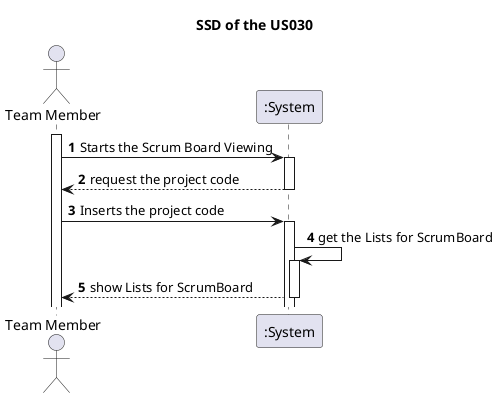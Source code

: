 @startuml
'https://plantuml.com/sequence-diagram

title SSD of the US030

autoactivate on
autonumber

actor "Team Member" as User
participant ":System" as System

activate User

User -> System: Starts the Scrum Board Viewing
System --> User: request the project code
User -> System: Inserts the project code
System -> System: get the Lists for ScrumBoard
System --> User: show Lists for ScrumBoard

@enduml